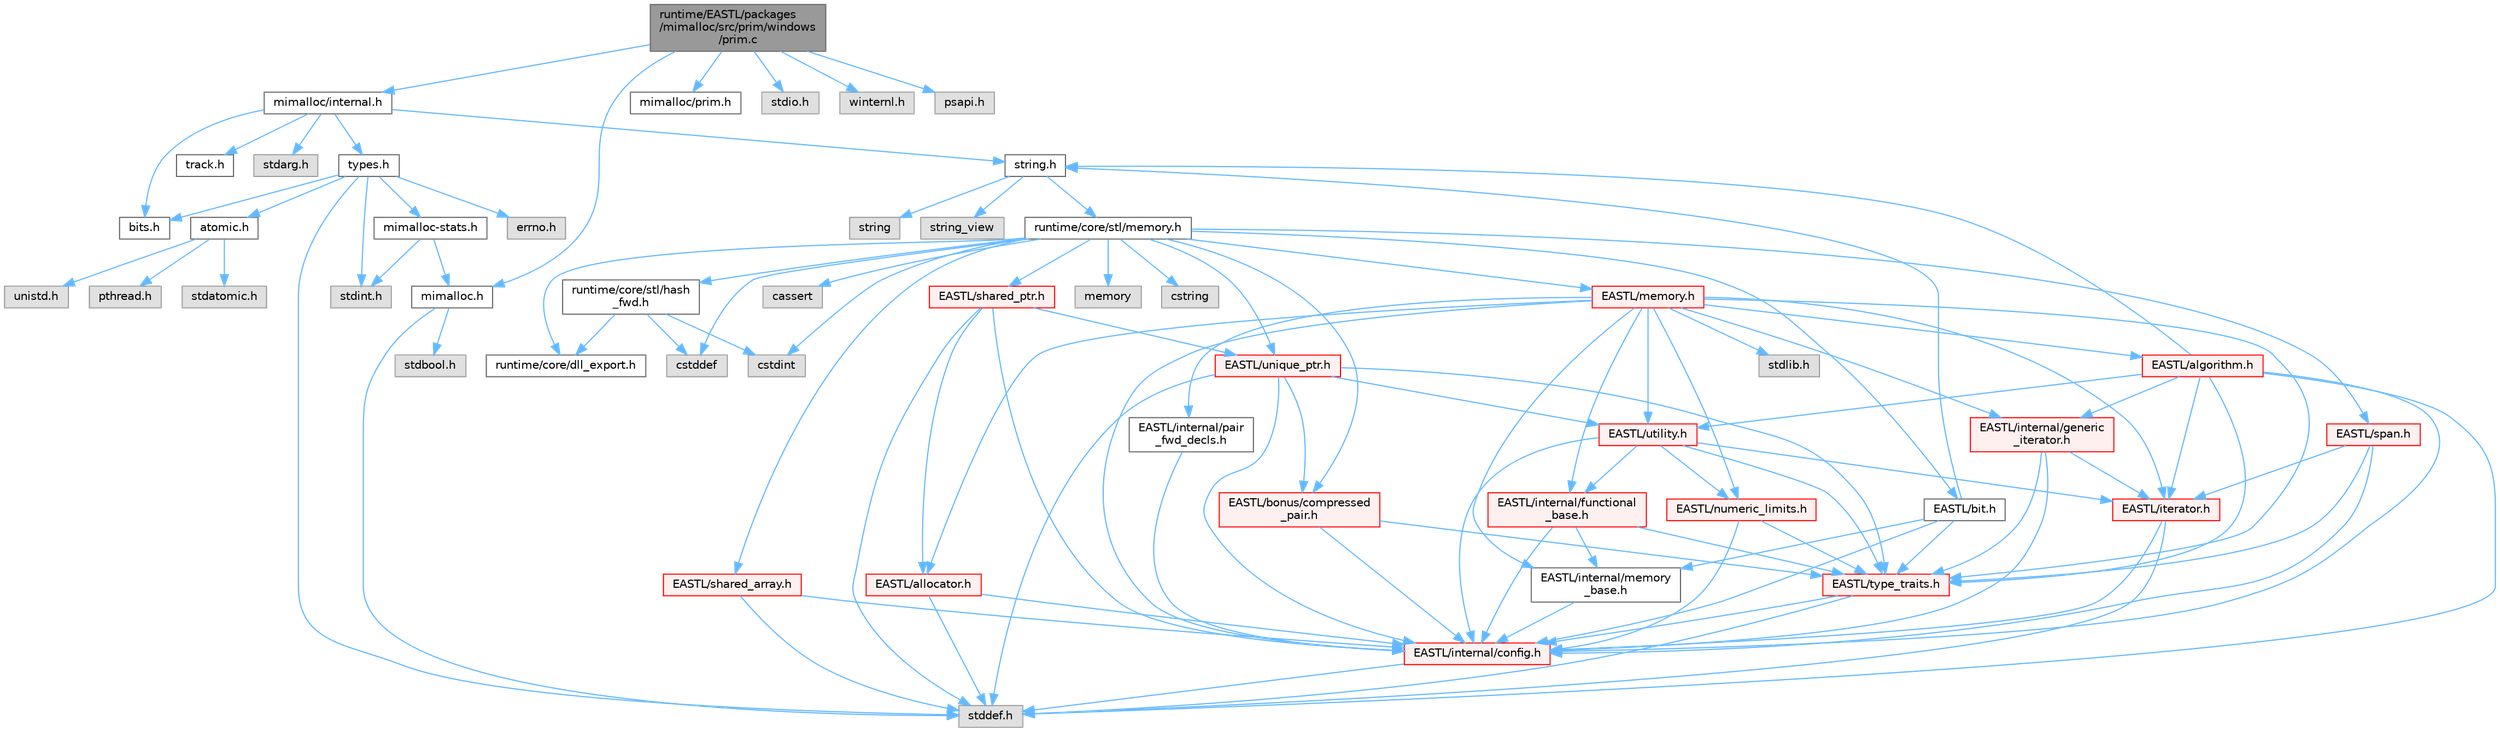 digraph "runtime/EASTL/packages/mimalloc/src/prim/windows/prim.c"
{
 // LATEX_PDF_SIZE
  bgcolor="transparent";
  edge [fontname=Helvetica,fontsize=10,labelfontname=Helvetica,labelfontsize=10];
  node [fontname=Helvetica,fontsize=10,shape=box,height=0.2,width=0.4];
  Node1 [id="Node000001",label="runtime/EASTL/packages\l/mimalloc/src/prim/windows\l/prim.c",height=0.2,width=0.4,color="gray40", fillcolor="grey60", style="filled", fontcolor="black",tooltip=" "];
  Node1 -> Node2 [id="edge106_Node000001_Node000002",color="steelblue1",style="solid",tooltip=" "];
  Node2 [id="Node000002",label="mimalloc.h",height=0.2,width=0.4,color="grey40", fillcolor="white", style="filled",URL="$mimalloc_8h.html",tooltip=" "];
  Node2 -> Node3 [id="edge107_Node000002_Node000003",color="steelblue1",style="solid",tooltip=" "];
  Node3 [id="Node000003",label="stddef.h",height=0.2,width=0.4,color="grey60", fillcolor="#E0E0E0", style="filled",tooltip=" "];
  Node2 -> Node4 [id="edge108_Node000002_Node000004",color="steelblue1",style="solid",tooltip=" "];
  Node4 [id="Node000004",label="stdbool.h",height=0.2,width=0.4,color="grey60", fillcolor="#E0E0E0", style="filled",tooltip=" "];
  Node1 -> Node5 [id="edge109_Node000001_Node000005",color="steelblue1",style="solid",tooltip=" "];
  Node5 [id="Node000005",label="mimalloc/internal.h",height=0.2,width=0.4,color="grey40", fillcolor="white", style="filled",URL="$_e_a_s_t_l_2packages_2mimalloc_2include_2mimalloc_2internal_8h.html",tooltip=" "];
  Node5 -> Node6 [id="edge110_Node000005_Node000006",color="steelblue1",style="solid",tooltip=" "];
  Node6 [id="Node000006",label="types.h",height=0.2,width=0.4,color="grey40", fillcolor="white", style="filled",URL="$types_8h.html",tooltip=" "];
  Node6 -> Node7 [id="edge111_Node000006_Node000007",color="steelblue1",style="solid",tooltip=" "];
  Node7 [id="Node000007",label="mimalloc-stats.h",height=0.2,width=0.4,color="grey40", fillcolor="white", style="filled",URL="$mimalloc-stats_8h.html",tooltip=" "];
  Node7 -> Node2 [id="edge112_Node000007_Node000002",color="steelblue1",style="solid",tooltip=" "];
  Node7 -> Node8 [id="edge113_Node000007_Node000008",color="steelblue1",style="solid",tooltip=" "];
  Node8 [id="Node000008",label="stdint.h",height=0.2,width=0.4,color="grey60", fillcolor="#E0E0E0", style="filled",tooltip=" "];
  Node6 -> Node3 [id="edge114_Node000006_Node000003",color="steelblue1",style="solid",tooltip=" "];
  Node6 -> Node8 [id="edge115_Node000006_Node000008",color="steelblue1",style="solid",tooltip=" "];
  Node6 -> Node9 [id="edge116_Node000006_Node000009",color="steelblue1",style="solid",tooltip=" "];
  Node9 [id="Node000009",label="errno.h",height=0.2,width=0.4,color="grey60", fillcolor="#E0E0E0", style="filled",tooltip=" "];
  Node6 -> Node10 [id="edge117_Node000006_Node000010",color="steelblue1",style="solid",tooltip=" "];
  Node10 [id="Node000010",label="bits.h",height=0.2,width=0.4,color="grey40", fillcolor="white", style="filled",URL="$bits_8h.html",tooltip=" "];
  Node6 -> Node11 [id="edge118_Node000006_Node000011",color="steelblue1",style="solid",tooltip=" "];
  Node11 [id="Node000011",label="atomic.h",height=0.2,width=0.4,color="grey40", fillcolor="white", style="filled",URL="$_e_a_s_t_l_2packages_2mimalloc_2include_2mimalloc_2atomic_8h.html",tooltip=" "];
  Node11 -> Node12 [id="edge119_Node000011_Node000012",color="steelblue1",style="solid",tooltip=" "];
  Node12 [id="Node000012",label="pthread.h",height=0.2,width=0.4,color="grey60", fillcolor="#E0E0E0", style="filled",tooltip=" "];
  Node11 -> Node13 [id="edge120_Node000011_Node000013",color="steelblue1",style="solid",tooltip=" "];
  Node13 [id="Node000013",label="stdatomic.h",height=0.2,width=0.4,color="grey60", fillcolor="#E0E0E0", style="filled",tooltip=" "];
  Node11 -> Node14 [id="edge121_Node000011_Node000014",color="steelblue1",style="solid",tooltip=" "];
  Node14 [id="Node000014",label="unistd.h",height=0.2,width=0.4,color="grey60", fillcolor="#E0E0E0", style="filled",tooltip=" "];
  Node5 -> Node15 [id="edge122_Node000005_Node000015",color="steelblue1",style="solid",tooltip=" "];
  Node15 [id="Node000015",label="track.h",height=0.2,width=0.4,color="grey40", fillcolor="white", style="filled",URL="$track_8h.html",tooltip=" "];
  Node5 -> Node10 [id="edge123_Node000005_Node000010",color="steelblue1",style="solid",tooltip=" "];
  Node5 -> Node16 [id="edge124_Node000005_Node000016",color="steelblue1",style="solid",tooltip=" "];
  Node16 [id="Node000016",label="stdarg.h",height=0.2,width=0.4,color="grey60", fillcolor="#E0E0E0", style="filled",tooltip=" "];
  Node5 -> Node17 [id="edge125_Node000005_Node000017",color="steelblue1",style="solid",tooltip=" "];
  Node17 [id="Node000017",label="string.h",height=0.2,width=0.4,color="grey40", fillcolor="white", style="filled",URL="$string_8h.html",tooltip=" "];
  Node17 -> Node18 [id="edge126_Node000017_Node000018",color="steelblue1",style="solid",tooltip=" "];
  Node18 [id="Node000018",label="string",height=0.2,width=0.4,color="grey60", fillcolor="#E0E0E0", style="filled",tooltip=" "];
  Node17 -> Node19 [id="edge127_Node000017_Node000019",color="steelblue1",style="solid",tooltip=" "];
  Node19 [id="Node000019",label="string_view",height=0.2,width=0.4,color="grey60", fillcolor="#E0E0E0", style="filled",tooltip=" "];
  Node17 -> Node20 [id="edge128_Node000017_Node000020",color="steelblue1",style="solid",tooltip=" "];
  Node20 [id="Node000020",label="runtime/core/stl/memory.h",height=0.2,width=0.4,color="grey40", fillcolor="white", style="filled",URL="$core_2stl_2memory_8h.html",tooltip=" "];
  Node20 -> Node21 [id="edge129_Node000020_Node000021",color="steelblue1",style="solid",tooltip=" "];
  Node21 [id="Node000021",label="cstddef",height=0.2,width=0.4,color="grey60", fillcolor="#E0E0E0", style="filled",tooltip=" "];
  Node20 -> Node22 [id="edge130_Node000020_Node000022",color="steelblue1",style="solid",tooltip=" "];
  Node22 [id="Node000022",label="cstdint",height=0.2,width=0.4,color="grey60", fillcolor="#E0E0E0", style="filled",tooltip=" "];
  Node20 -> Node23 [id="edge131_Node000020_Node000023",color="steelblue1",style="solid",tooltip=" "];
  Node23 [id="Node000023",label="cassert",height=0.2,width=0.4,color="grey60", fillcolor="#E0E0E0", style="filled",tooltip=" "];
  Node20 -> Node24 [id="edge132_Node000020_Node000024",color="steelblue1",style="solid",tooltip=" "];
  Node24 [id="Node000024",label="memory",height=0.2,width=0.4,color="grey60", fillcolor="#E0E0E0", style="filled",tooltip=" "];
  Node20 -> Node25 [id="edge133_Node000020_Node000025",color="steelblue1",style="solid",tooltip=" "];
  Node25 [id="Node000025",label="cstring",height=0.2,width=0.4,color="grey60", fillcolor="#E0E0E0", style="filled",tooltip=" "];
  Node20 -> Node26 [id="edge134_Node000020_Node000026",color="steelblue1",style="solid",tooltip=" "];
  Node26 [id="Node000026",label="EASTL/bit.h",height=0.2,width=0.4,color="grey40", fillcolor="white", style="filled",URL="$bit_8h.html",tooltip=" "];
  Node26 -> Node27 [id="edge135_Node000026_Node000027",color="steelblue1",style="solid",tooltip=" "];
  Node27 [id="Node000027",label="EASTL/internal/config.h",height=0.2,width=0.4,color="red", fillcolor="#FFF0F0", style="filled",URL="$config_8h.html",tooltip=" "];
  Node27 -> Node3 [id="edge136_Node000027_Node000003",color="steelblue1",style="solid",tooltip=" "];
  Node26 -> Node35 [id="edge137_Node000026_Node000035",color="steelblue1",style="solid",tooltip=" "];
  Node35 [id="Node000035",label="EASTL/internal/memory\l_base.h",height=0.2,width=0.4,color="grey40", fillcolor="white", style="filled",URL="$memory__base_8h.html",tooltip=" "];
  Node35 -> Node27 [id="edge138_Node000035_Node000027",color="steelblue1",style="solid",tooltip=" "];
  Node26 -> Node36 [id="edge139_Node000026_Node000036",color="steelblue1",style="solid",tooltip=" "];
  Node36 [id="Node000036",label="EASTL/type_traits.h",height=0.2,width=0.4,color="red", fillcolor="#FFF0F0", style="filled",URL="$_e_a_s_t_l_2include_2_e_a_s_t_l_2type__traits_8h.html",tooltip=" "];
  Node36 -> Node27 [id="edge140_Node000036_Node000027",color="steelblue1",style="solid",tooltip=" "];
  Node36 -> Node3 [id="edge141_Node000036_Node000003",color="steelblue1",style="solid",tooltip=" "];
  Node26 -> Node17 [id="edge142_Node000026_Node000017",color="steelblue1",style="solid",tooltip=" "];
  Node20 -> Node46 [id="edge143_Node000020_Node000046",color="steelblue1",style="solid",tooltip=" "];
  Node46 [id="Node000046",label="EASTL/memory.h",height=0.2,width=0.4,color="red", fillcolor="#FFF0F0", style="filled",URL="$_e_a_s_t_l_2include_2_e_a_s_t_l_2memory_8h.html",tooltip=" "];
  Node46 -> Node27 [id="edge144_Node000046_Node000027",color="steelblue1",style="solid",tooltip=" "];
  Node46 -> Node35 [id="edge145_Node000046_Node000035",color="steelblue1",style="solid",tooltip=" "];
  Node46 -> Node47 [id="edge146_Node000046_Node000047",color="steelblue1",style="solid",tooltip=" "];
  Node47 [id="Node000047",label="EASTL/internal/generic\l_iterator.h",height=0.2,width=0.4,color="red", fillcolor="#FFF0F0", style="filled",URL="$generic__iterator_8h.html",tooltip=" "];
  Node47 -> Node27 [id="edge147_Node000047_Node000027",color="steelblue1",style="solid",tooltip=" "];
  Node47 -> Node48 [id="edge148_Node000047_Node000048",color="steelblue1",style="solid",tooltip=" "];
  Node48 [id="Node000048",label="EASTL/iterator.h",height=0.2,width=0.4,color="red", fillcolor="#FFF0F0", style="filled",URL="$_e_a_s_t_l_2include_2_e_a_s_t_l_2iterator_8h.html",tooltip=" "];
  Node48 -> Node27 [id="edge149_Node000048_Node000027",color="steelblue1",style="solid",tooltip=" "];
  Node48 -> Node3 [id="edge150_Node000048_Node000003",color="steelblue1",style="solid",tooltip=" "];
  Node47 -> Node36 [id="edge151_Node000047_Node000036",color="steelblue1",style="solid",tooltip=" "];
  Node46 -> Node51 [id="edge152_Node000046_Node000051",color="steelblue1",style="solid",tooltip=" "];
  Node51 [id="Node000051",label="EASTL/internal/pair\l_fwd_decls.h",height=0.2,width=0.4,color="grey40", fillcolor="white", style="filled",URL="$pair__fwd__decls_8h.html",tooltip=" "];
  Node51 -> Node27 [id="edge153_Node000051_Node000027",color="steelblue1",style="solid",tooltip=" "];
  Node46 -> Node52 [id="edge154_Node000046_Node000052",color="steelblue1",style="solid",tooltip=" "];
  Node52 [id="Node000052",label="EASTL/internal/functional\l_base.h",height=0.2,width=0.4,color="red", fillcolor="#FFF0F0", style="filled",URL="$functional__base_8h.html",tooltip=" "];
  Node52 -> Node27 [id="edge155_Node000052_Node000027",color="steelblue1",style="solid",tooltip=" "];
  Node52 -> Node35 [id="edge156_Node000052_Node000035",color="steelblue1",style="solid",tooltip=" "];
  Node52 -> Node36 [id="edge157_Node000052_Node000036",color="steelblue1",style="solid",tooltip=" "];
  Node46 -> Node53 [id="edge158_Node000046_Node000053",color="steelblue1",style="solid",tooltip=" "];
  Node53 [id="Node000053",label="EASTL/algorithm.h",height=0.2,width=0.4,color="red", fillcolor="#FFF0F0", style="filled",URL="$_e_a_s_t_l_2include_2_e_a_s_t_l_2algorithm_8h.html",tooltip=" "];
  Node53 -> Node27 [id="edge159_Node000053_Node000027",color="steelblue1",style="solid",tooltip=" "];
  Node53 -> Node36 [id="edge160_Node000053_Node000036",color="steelblue1",style="solid",tooltip=" "];
  Node53 -> Node48 [id="edge161_Node000053_Node000048",color="steelblue1",style="solid",tooltip=" "];
  Node53 -> Node63 [id="edge162_Node000053_Node000063",color="steelblue1",style="solid",tooltip=" "];
  Node63 [id="Node000063",label="EASTL/utility.h",height=0.2,width=0.4,color="red", fillcolor="#FFF0F0", style="filled",URL="$_e_a_s_t_l_2include_2_e_a_s_t_l_2utility_8h.html",tooltip=" "];
  Node63 -> Node27 [id="edge163_Node000063_Node000027",color="steelblue1",style="solid",tooltip=" "];
  Node63 -> Node36 [id="edge164_Node000063_Node000036",color="steelblue1",style="solid",tooltip=" "];
  Node63 -> Node48 [id="edge165_Node000063_Node000048",color="steelblue1",style="solid",tooltip=" "];
  Node63 -> Node64 [id="edge166_Node000063_Node000064",color="steelblue1",style="solid",tooltip=" "];
  Node64 [id="Node000064",label="EASTL/numeric_limits.h",height=0.2,width=0.4,color="red", fillcolor="#FFF0F0", style="filled",URL="$numeric__limits_8h.html",tooltip=" "];
  Node64 -> Node27 [id="edge167_Node000064_Node000027",color="steelblue1",style="solid",tooltip=" "];
  Node64 -> Node36 [id="edge168_Node000064_Node000036",color="steelblue1",style="solid",tooltip=" "];
  Node63 -> Node52 [id="edge169_Node000063_Node000052",color="steelblue1",style="solid",tooltip=" "];
  Node53 -> Node47 [id="edge170_Node000053_Node000047",color="steelblue1",style="solid",tooltip=" "];
  Node53 -> Node3 [id="edge171_Node000053_Node000003",color="steelblue1",style="solid",tooltip=" "];
  Node53 -> Node17 [id="edge172_Node000053_Node000017",color="steelblue1",style="solid",tooltip=" "];
  Node46 -> Node36 [id="edge173_Node000046_Node000036",color="steelblue1",style="solid",tooltip=" "];
  Node46 -> Node60 [id="edge174_Node000046_Node000060",color="steelblue1",style="solid",tooltip=" "];
  Node60 [id="Node000060",label="EASTL/allocator.h",height=0.2,width=0.4,color="red", fillcolor="#FFF0F0", style="filled",URL="$allocator_8h.html",tooltip=" "];
  Node60 -> Node27 [id="edge175_Node000060_Node000027",color="steelblue1",style="solid",tooltip=" "];
  Node60 -> Node3 [id="edge176_Node000060_Node000003",color="steelblue1",style="solid",tooltip=" "];
  Node46 -> Node48 [id="edge177_Node000046_Node000048",color="steelblue1",style="solid",tooltip=" "];
  Node46 -> Node63 [id="edge178_Node000046_Node000063",color="steelblue1",style="solid",tooltip=" "];
  Node46 -> Node64 [id="edge179_Node000046_Node000064",color="steelblue1",style="solid",tooltip=" "];
  Node46 -> Node73 [id="edge180_Node000046_Node000073",color="steelblue1",style="solid",tooltip=" "];
  Node73 [id="Node000073",label="stdlib.h",height=0.2,width=0.4,color="grey60", fillcolor="#E0E0E0", style="filled",tooltip=" "];
  Node20 -> Node74 [id="edge181_Node000020_Node000074",color="steelblue1",style="solid",tooltip=" "];
  Node74 [id="Node000074",label="EASTL/shared_array.h",height=0.2,width=0.4,color="red", fillcolor="#FFF0F0", style="filled",URL="$shared__array_8h.html",tooltip=" "];
  Node74 -> Node27 [id="edge182_Node000074_Node000027",color="steelblue1",style="solid",tooltip=" "];
  Node74 -> Node3 [id="edge183_Node000074_Node000003",color="steelblue1",style="solid",tooltip=" "];
  Node20 -> Node77 [id="edge184_Node000020_Node000077",color="steelblue1",style="solid",tooltip=" "];
  Node77 [id="Node000077",label="EASTL/unique_ptr.h",height=0.2,width=0.4,color="red", fillcolor="#FFF0F0", style="filled",URL="$unique__ptr_8h.html",tooltip=" "];
  Node77 -> Node78 [id="edge185_Node000077_Node000078",color="steelblue1",style="solid",tooltip=" "];
  Node78 [id="Node000078",label="EASTL/bonus/compressed\l_pair.h",height=0.2,width=0.4,color="red", fillcolor="#FFF0F0", style="filled",URL="$compressed__pair_8h.html",tooltip=" "];
  Node78 -> Node27 [id="edge186_Node000078_Node000027",color="steelblue1",style="solid",tooltip=" "];
  Node78 -> Node36 [id="edge187_Node000078_Node000036",color="steelblue1",style="solid",tooltip=" "];
  Node77 -> Node27 [id="edge188_Node000077_Node000027",color="steelblue1",style="solid",tooltip=" "];
  Node77 -> Node36 [id="edge189_Node000077_Node000036",color="steelblue1",style="solid",tooltip=" "];
  Node77 -> Node63 [id="edge190_Node000077_Node000063",color="steelblue1",style="solid",tooltip=" "];
  Node77 -> Node3 [id="edge191_Node000077_Node000003",color="steelblue1",style="solid",tooltip=" "];
  Node20 -> Node80 [id="edge192_Node000020_Node000080",color="steelblue1",style="solid",tooltip=" "];
  Node80 [id="Node000080",label="EASTL/shared_ptr.h",height=0.2,width=0.4,color="red", fillcolor="#FFF0F0", style="filled",URL="$shared__ptr_8h.html",tooltip=" "];
  Node80 -> Node27 [id="edge193_Node000080_Node000027",color="steelblue1",style="solid",tooltip=" "];
  Node80 -> Node77 [id="edge194_Node000080_Node000077",color="steelblue1",style="solid",tooltip=" "];
  Node80 -> Node60 [id="edge195_Node000080_Node000060",color="steelblue1",style="solid",tooltip=" "];
  Node80 -> Node3 [id="edge196_Node000080_Node000003",color="steelblue1",style="solid",tooltip=" "];
  Node20 -> Node160 [id="edge197_Node000020_Node000160",color="steelblue1",style="solid",tooltip=" "];
  Node160 [id="Node000160",label="EASTL/span.h",height=0.2,width=0.4,color="red", fillcolor="#FFF0F0", style="filled",URL="$span_8h.html",tooltip=" "];
  Node160 -> Node27 [id="edge198_Node000160_Node000027",color="steelblue1",style="solid",tooltip=" "];
  Node160 -> Node36 [id="edge199_Node000160_Node000036",color="steelblue1",style="solid",tooltip=" "];
  Node160 -> Node48 [id="edge200_Node000160_Node000048",color="steelblue1",style="solid",tooltip=" "];
  Node20 -> Node78 [id="edge201_Node000020_Node000078",color="steelblue1",style="solid",tooltip=" "];
  Node20 -> Node163 [id="edge202_Node000020_Node000163",color="steelblue1",style="solid",tooltip=" "];
  Node163 [id="Node000163",label="runtime/core/dll_export.h",height=0.2,width=0.4,color="grey40", fillcolor="white", style="filled",URL="$dll__export_8h.html",tooltip=" "];
  Node20 -> Node164 [id="edge203_Node000020_Node000164",color="steelblue1",style="solid",tooltip=" "];
  Node164 [id="Node000164",label="runtime/core/stl/hash\l_fwd.h",height=0.2,width=0.4,color="grey40", fillcolor="white", style="filled",URL="$hash__fwd_8h.html",tooltip=" "];
  Node164 -> Node21 [id="edge204_Node000164_Node000021",color="steelblue1",style="solid",tooltip=" "];
  Node164 -> Node22 [id="edge205_Node000164_Node000022",color="steelblue1",style="solid",tooltip=" "];
  Node164 -> Node163 [id="edge206_Node000164_Node000163",color="steelblue1",style="solid",tooltip=" "];
  Node1 -> Node165 [id="edge207_Node000001_Node000165",color="steelblue1",style="solid",tooltip=" "];
  Node165 [id="Node000165",label="mimalloc/prim.h",height=0.2,width=0.4,color="grey40", fillcolor="white", style="filled",URL="$prim_8h.html",tooltip=" "];
  Node1 -> Node166 [id="edge208_Node000001_Node000166",color="steelblue1",style="solid",tooltip=" "];
  Node166 [id="Node000166",label="stdio.h",height=0.2,width=0.4,color="grey60", fillcolor="#E0E0E0", style="filled",tooltip=" "];
  Node1 -> Node167 [id="edge209_Node000001_Node000167",color="steelblue1",style="solid",tooltip=" "];
  Node167 [id="Node000167",label="winternl.h",height=0.2,width=0.4,color="grey60", fillcolor="#E0E0E0", style="filled",tooltip=" "];
  Node1 -> Node168 [id="edge210_Node000001_Node000168",color="steelblue1",style="solid",tooltip=" "];
  Node168 [id="Node000168",label="psapi.h",height=0.2,width=0.4,color="grey60", fillcolor="#E0E0E0", style="filled",tooltip=" "];
}
